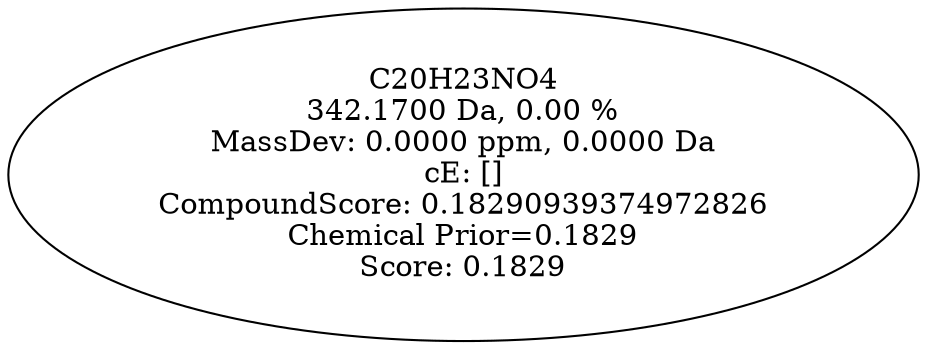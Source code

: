 strict digraph {
v1 [label="C20H23NO4\n342.1700 Da, 0.00 %\nMassDev: 0.0000 ppm, 0.0000 Da\ncE: []\nCompoundScore: 0.18290939374972826\nChemical Prior=0.1829\nScore: 0.1829"];
}